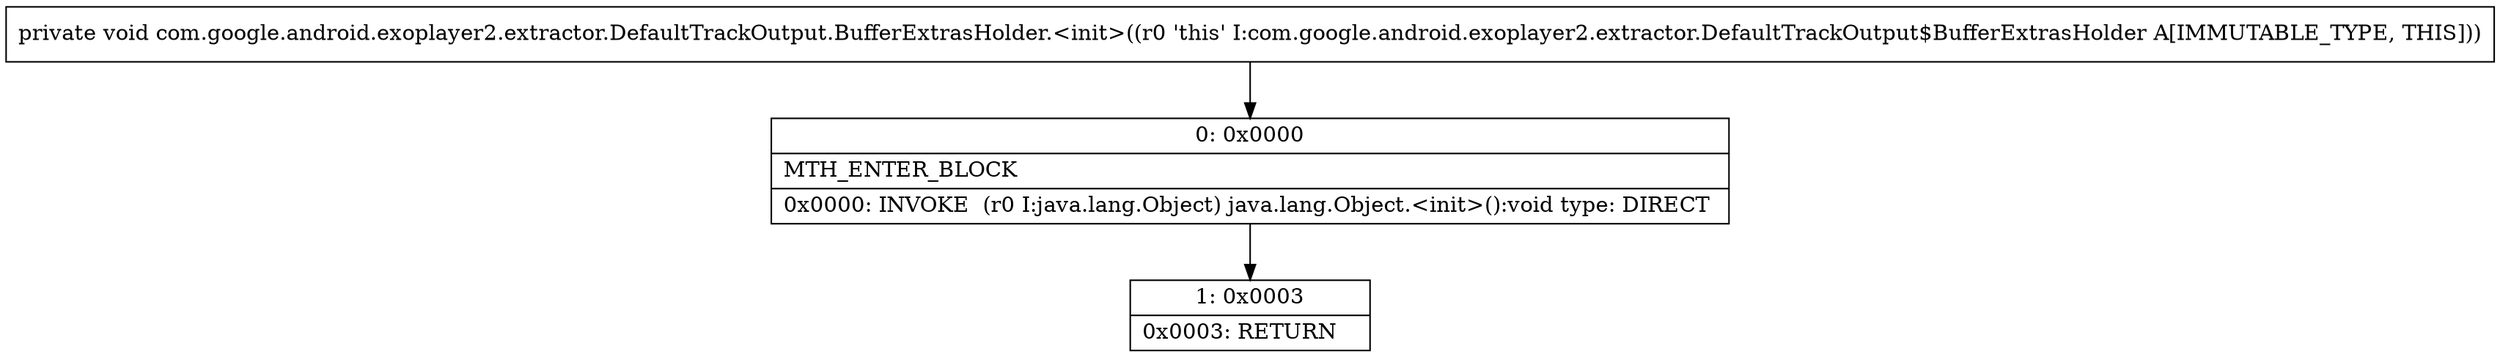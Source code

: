 digraph "CFG forcom.google.android.exoplayer2.extractor.DefaultTrackOutput.BufferExtrasHolder.\<init\>()V" {
Node_0 [shape=record,label="{0\:\ 0x0000|MTH_ENTER_BLOCK\l|0x0000: INVOKE  (r0 I:java.lang.Object) java.lang.Object.\<init\>():void type: DIRECT \l}"];
Node_1 [shape=record,label="{1\:\ 0x0003|0x0003: RETURN   \l}"];
MethodNode[shape=record,label="{private void com.google.android.exoplayer2.extractor.DefaultTrackOutput.BufferExtrasHolder.\<init\>((r0 'this' I:com.google.android.exoplayer2.extractor.DefaultTrackOutput$BufferExtrasHolder A[IMMUTABLE_TYPE, THIS])) }"];
MethodNode -> Node_0;
Node_0 -> Node_1;
}


